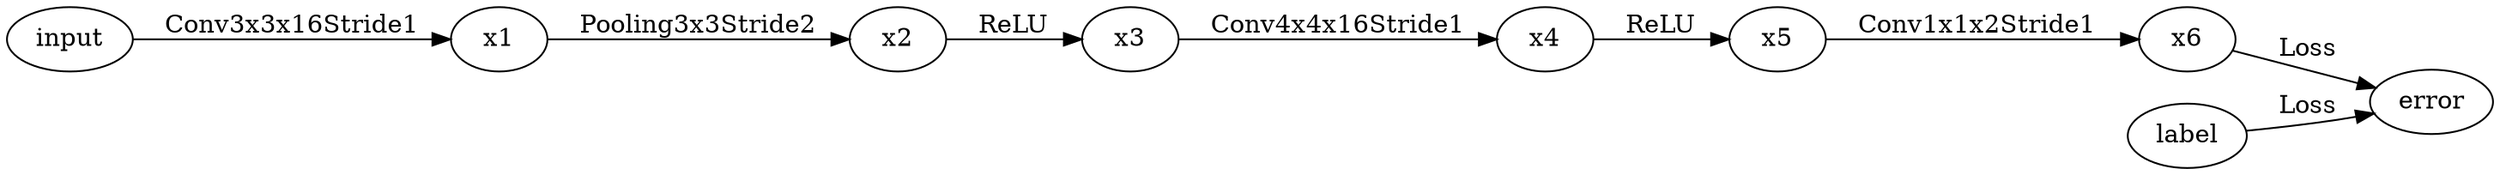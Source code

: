 digraph G {
rankdir=LR;
input -> x1[label = Conv3x3x16Stride1];
x1 -> x2[label = Pooling3x3Stride2];
x2 -> x3[label = ReLU];
x3 -> x4[label = Conv4x4x16Stride1];
x4 -> x5[label = ReLU];
x5 -> x6[label = Conv1x1x2Stride1];
x6 -> error[label = Loss];
label -> error[label = Loss];
}
